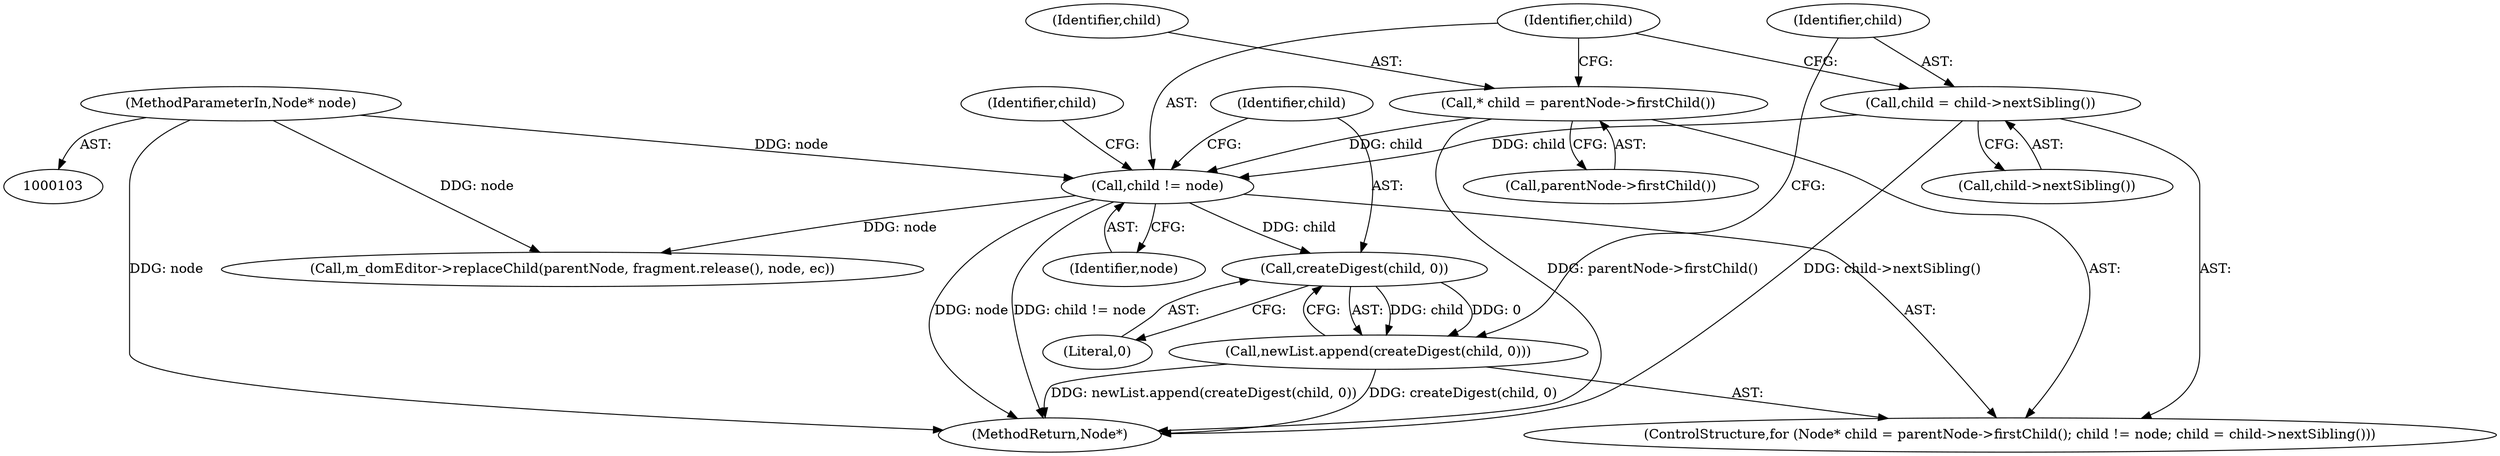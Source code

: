 digraph "0_Chrome_73edae623529f04c668268de49d00324b96166a2_8@API" {
"1000170" [label="(Call,createDigest(child, 0))"];
"1000163" [label="(Call,child != node)"];
"1000166" [label="(Call,child = child->nextSibling())"];
"1000160" [label="(Call,* child = parentNode->firstChild())"];
"1000104" [label="(MethodParameterIn,Node* node)"];
"1000169" [label="(Call,newList.append(createDigest(child, 0)))"];
"1000238" [label="(Call,m_domEditor->replaceChild(parentNode, fragment.release(), node, ec))"];
"1000166" [label="(Call,child = child->nextSibling())"];
"1000176" [label="(Identifier,child)"];
"1000104" [label="(MethodParameterIn,Node* node)"];
"1000170" [label="(Call,createDigest(child, 0))"];
"1000250" [label="(MethodReturn,Node*)"];
"1000171" [label="(Identifier,child)"];
"1000162" [label="(Call,parentNode->firstChild())"];
"1000165" [label="(Identifier,node)"];
"1000168" [label="(Call,child->nextSibling())"];
"1000163" [label="(Call,child != node)"];
"1000172" [label="(Literal,0)"];
"1000158" [label="(ControlStructure,for (Node* child = parentNode->firstChild(); child != node; child = child->nextSibling()))"];
"1000164" [label="(Identifier,child)"];
"1000161" [label="(Identifier,child)"];
"1000160" [label="(Call,* child = parentNode->firstChild())"];
"1000169" [label="(Call,newList.append(createDigest(child, 0)))"];
"1000167" [label="(Identifier,child)"];
"1000170" -> "1000169"  [label="AST: "];
"1000170" -> "1000172"  [label="CFG: "];
"1000171" -> "1000170"  [label="AST: "];
"1000172" -> "1000170"  [label="AST: "];
"1000169" -> "1000170"  [label="CFG: "];
"1000170" -> "1000169"  [label="DDG: child"];
"1000170" -> "1000169"  [label="DDG: 0"];
"1000163" -> "1000170"  [label="DDG: child"];
"1000163" -> "1000158"  [label="AST: "];
"1000163" -> "1000165"  [label="CFG: "];
"1000164" -> "1000163"  [label="AST: "];
"1000165" -> "1000163"  [label="AST: "];
"1000171" -> "1000163"  [label="CFG: "];
"1000176" -> "1000163"  [label="CFG: "];
"1000163" -> "1000250"  [label="DDG: child != node"];
"1000163" -> "1000250"  [label="DDG: node"];
"1000166" -> "1000163"  [label="DDG: child"];
"1000160" -> "1000163"  [label="DDG: child"];
"1000104" -> "1000163"  [label="DDG: node"];
"1000163" -> "1000238"  [label="DDG: node"];
"1000166" -> "1000158"  [label="AST: "];
"1000166" -> "1000168"  [label="CFG: "];
"1000167" -> "1000166"  [label="AST: "];
"1000168" -> "1000166"  [label="AST: "];
"1000164" -> "1000166"  [label="CFG: "];
"1000166" -> "1000250"  [label="DDG: child->nextSibling()"];
"1000160" -> "1000158"  [label="AST: "];
"1000160" -> "1000162"  [label="CFG: "];
"1000161" -> "1000160"  [label="AST: "];
"1000162" -> "1000160"  [label="AST: "];
"1000164" -> "1000160"  [label="CFG: "];
"1000160" -> "1000250"  [label="DDG: parentNode->firstChild()"];
"1000104" -> "1000103"  [label="AST: "];
"1000104" -> "1000250"  [label="DDG: node"];
"1000104" -> "1000238"  [label="DDG: node"];
"1000169" -> "1000158"  [label="AST: "];
"1000167" -> "1000169"  [label="CFG: "];
"1000169" -> "1000250"  [label="DDG: newList.append(createDigest(child, 0))"];
"1000169" -> "1000250"  [label="DDG: createDigest(child, 0)"];
}
